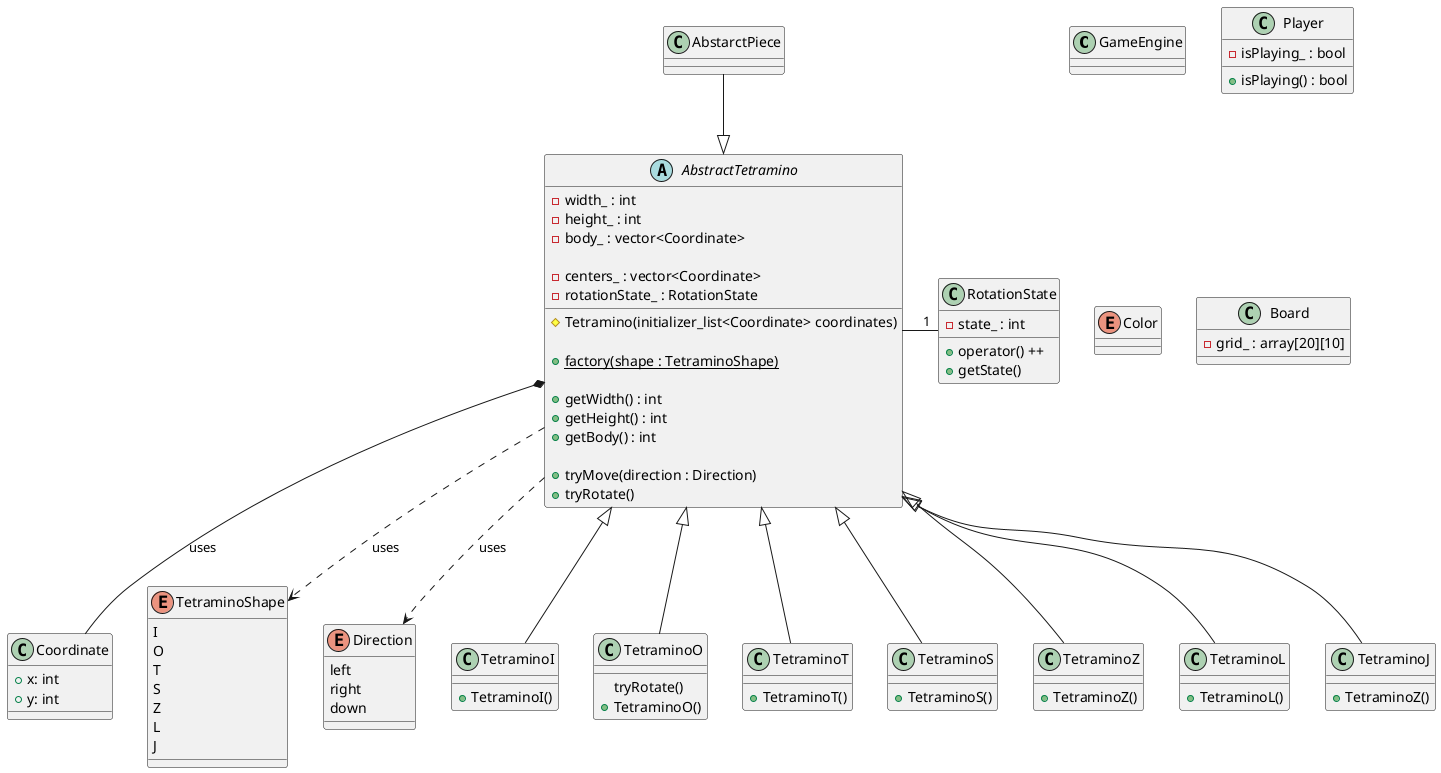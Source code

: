 @startuml Game


class GameEngine{
    
}

class Player {
    -isPlaying_ : bool
    +isPlaying() : bool
    
}


abstract class AbstractTetramino {
    - width_ : int
    - height_ : int
    'TODO: color ?
    - body_ : vector<Coordinate>

    ' coordinate of the center's for all 4 rotation states
    - centers_ : vector<Coordinate>
    - rotationState_ : RotationState

    # Tetramino(initializer_list<Coordinate> coordinates)

    ' factory
    + {static} factory(shape : TetraminoShape)

    + getWidth() : int  
    + getHeight() : int
    + getBody() : int

    + tryMove(direction : Direction)
    + tryRotate()
}



class Coordinate {
    + x: int
    + y: int
}

enum TetraminoShape {
    I
    O
    T
    S
    Z
    L
    J
}

enum Direction {
    left
    right
    down
}



class RotationState{
    - state_ : int 
    + operator() ++
    + getState() 

}

enum Color {

}

class Board {
    -grid_ : array[20][10] 
}



class TetraminoI extends AbstractTetramino { 
    +TetraminoI()
}

class TetraminoO extends AbstractTetramino { 
    'overriding'
    tryRotate()
    +TetraminoO()

}

class TetraminoT extends AbstractTetramino { 
    +TetraminoT()
}

class TetraminoS extends AbstractTetramino { 
    +TetraminoS()
}

class TetraminoZ extends AbstractTetramino { 
    +TetraminoZ()
}

class TetraminoL extends AbstractTetramino { 
    +TetraminoL()
}

class TetraminoJ extends AbstractTetramino { 
    +TetraminoZ()
}

AbstarctPiece --|> AbstractTetramino
AbstractTetramino *-- Coordinate : uses
AbstractTetramino - "1"RotationState
AbstractTetramino.-> TetraminoShape : uses
AbstractTetramino .-> Direction : uses


 
@enduml

